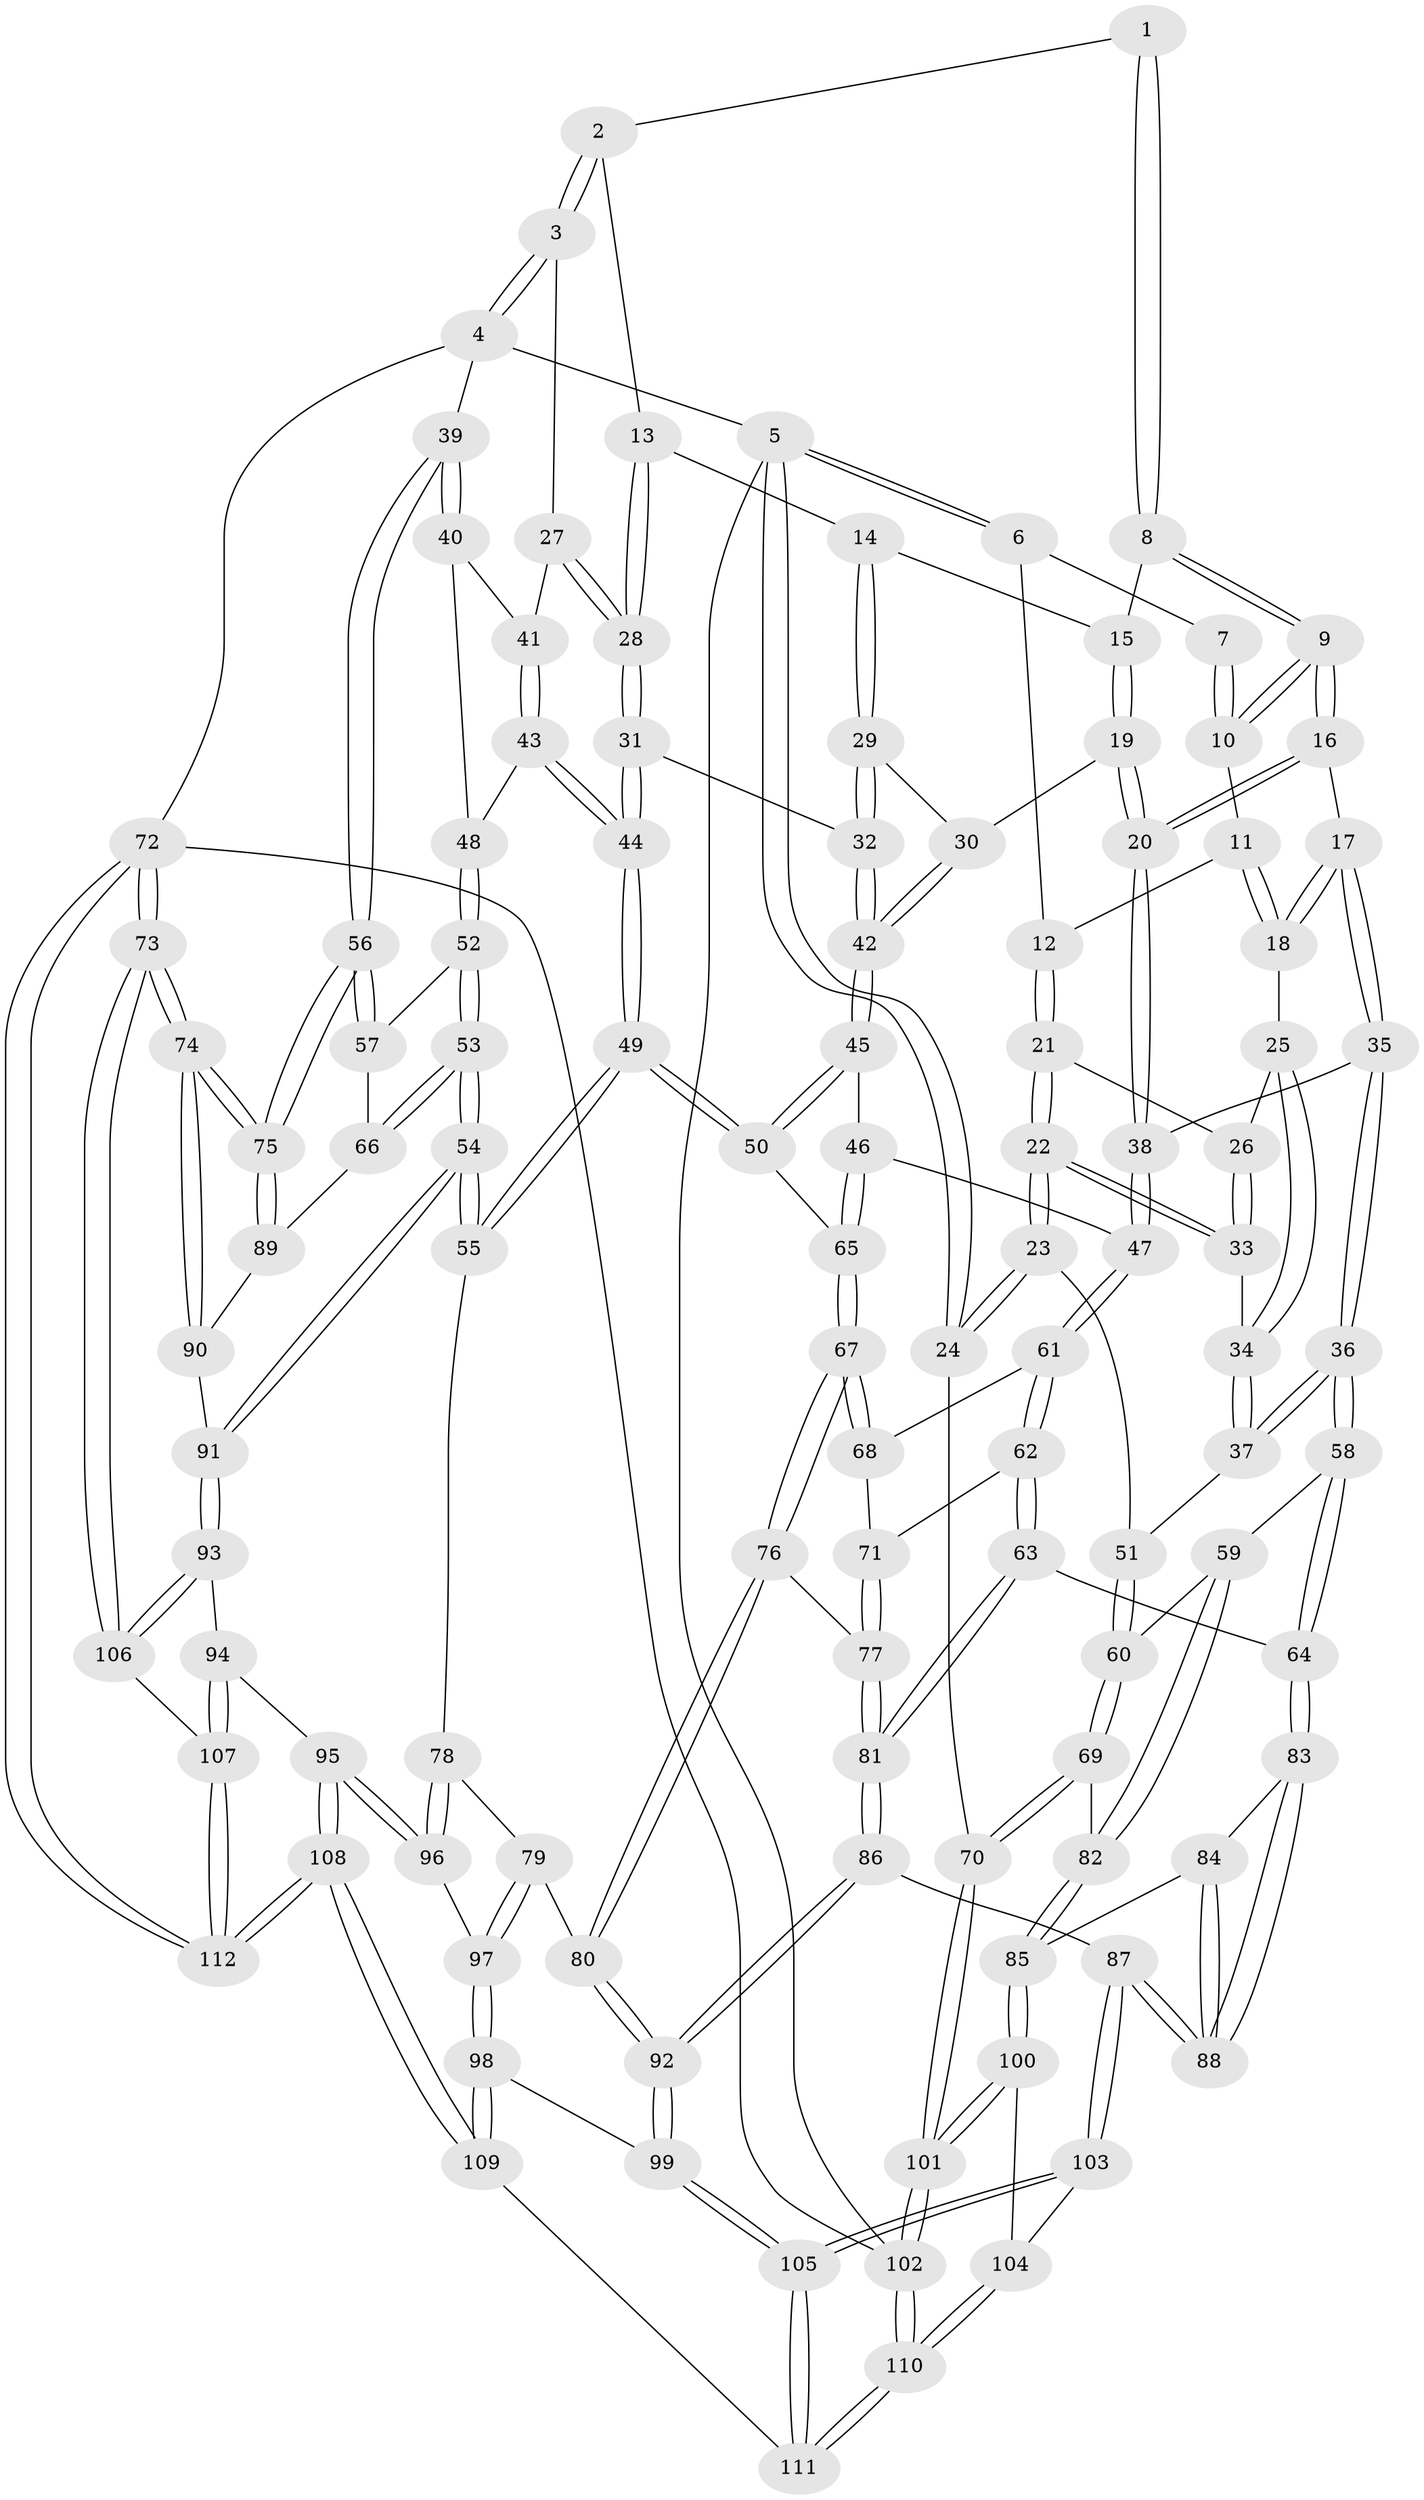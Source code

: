 // coarse degree distribution, {4: 0.3382352941176471, 3: 0.6470588235294118, 2: 0.014705882352941176}
// Generated by graph-tools (version 1.1) at 2025/38/03/04/25 23:38:22]
// undirected, 112 vertices, 277 edges
graph export_dot {
  node [color=gray90,style=filled];
  1 [pos="+0.5483878396534706+0"];
  2 [pos="+0.8186689067619972+0"];
  3 [pos="+1+0"];
  4 [pos="+1+0"];
  5 [pos="+0+0"];
  6 [pos="+0.09093467110601029+0"];
  7 [pos="+0.18199934124509073+0"];
  8 [pos="+0.4755207349990704+0.12228279397908164"];
  9 [pos="+0.4069651914039336+0.15147283017042734"];
  10 [pos="+0.32451800782461604+0.09492051711601952"];
  11 [pos="+0.2597799301918119+0.1628651830400311"];
  12 [pos="+0.14335953519796116+0.13938838144610433"];
  13 [pos="+0.6494118233086108+0.18491445088433725"];
  14 [pos="+0.6052662805503183+0.2007681770911067"];
  15 [pos="+0.5000537176578372+0.1514811065236603"];
  16 [pos="+0.3550816528440446+0.24869087700759407"];
  17 [pos="+0.33201369171122674+0.2562390482317899"];
  18 [pos="+0.32842124591973837+0.2550054629248442"];
  19 [pos="+0.48710068202185003+0.3151186167335643"];
  20 [pos="+0.4656503309160894+0.3271018604024056"];
  21 [pos="+0.13735378882595342+0.15740997064705944"];
  22 [pos="+0+0.2958010288946682"];
  23 [pos="+0+0.3159807971944787"];
  24 [pos="+0+0.3218696232208485"];
  25 [pos="+0.2003999176970113+0.2736768578658239"];
  26 [pos="+0.14878646671436+0.18980346432224524"];
  27 [pos="+0.8889660871784072+0.2075727990924619"];
  28 [pos="+0.7493714094493664+0.29669332300714574"];
  29 [pos="+0.6040024246079136+0.2050522901229294"];
  30 [pos="+0.4923017219511432+0.314921040496426"];
  31 [pos="+0.7486625017362248+0.2984610035609976"];
  32 [pos="+0.6079913997073794+0.34283125031169925"];
  33 [pos="+0.09111074034195585+0.3117623335459482"];
  34 [pos="+0.1745029101294362+0.3592709255239681"];
  35 [pos="+0.3021134925383428+0.3946040552270063"];
  36 [pos="+0.22224080895889414+0.44016000145073564"];
  37 [pos="+0.18614710511224408+0.413749945903013"];
  38 [pos="+0.44086946027963503+0.429801778449398"];
  39 [pos="+1+0.331475338652917"];
  40 [pos="+0.9981257036685489+0.3656512653550821"];
  41 [pos="+0.9076143246920921+0.33421518038856957"];
  42 [pos="+0.6061878793640398+0.3447543098498945"];
  43 [pos="+0.8925482621094342+0.4031770492057526"];
  44 [pos="+0.7742636345079438+0.45546519844439814"];
  45 [pos="+0.6102279098258817+0.42182682156997287"];
  46 [pos="+0.46539115098414385+0.45432142128667685"];
  47 [pos="+0.4504748899919994+0.4520025966700455"];
  48 [pos="+0.932962704289849+0.4300082629514619"];
  49 [pos="+0.7453281526143629+0.5208882085391235"];
  50 [pos="+0.6930881627748304+0.5136077637841711"];
  51 [pos="+0.1600629974348079+0.4198469722929733"];
  52 [pos="+0.946786409934658+0.4471587643593919"];
  53 [pos="+0.8297397907625101+0.6076444825151485"];
  54 [pos="+0.8135676858416141+0.6098852354529761"];
  55 [pos="+0.7962956875504437+0.6000481190989393"];
  56 [pos="+1+0.49427996173971833"];
  57 [pos="+1+0.4797356047617478"];
  58 [pos="+0.23887102592408369+0.5381081973040786"];
  59 [pos="+0.22657736482794252+0.5462309864770833"];
  60 [pos="+0.010551859006144873+0.5262784345517967"];
  61 [pos="+0.426702799480085+0.5102114973223233"];
  62 [pos="+0.39931429838555105+0.5533671601347094"];
  63 [pos="+0.37596202388521544+0.5684609824507887"];
  64 [pos="+0.29899347922112884+0.5775016984200861"];
  65 [pos="+0.598852853644846+0.5630200192176458"];
  66 [pos="+0.8589776216171368+0.6085038122048217"];
  67 [pos="+0.5955511858709437+0.567322764352486"];
  68 [pos="+0.5165871250181785+0.5616654650680051"];
  69 [pos="+0+0.5574947017810569"];
  70 [pos="+0+0.5380742563704589"];
  71 [pos="+0.47826909828526337+0.6072157949979553"];
  72 [pos="+1+1"];
  73 [pos="+1+1"];
  74 [pos="+1+0.7736012944044581"];
  75 [pos="+1+0.6840598596292193"];
  76 [pos="+0.5527320716851648+0.6639011138886702"];
  77 [pos="+0.5333255641010393+0.6649867250934407"];
  78 [pos="+0.7417243028374332+0.6486615510696525"];
  79 [pos="+0.6281747479570581+0.708595288467564"];
  80 [pos="+0.5674009577799279+0.6797619582414821"];
  81 [pos="+0.4350629320233546+0.7269072015748159"];
  82 [pos="+0.1102085962966888+0.6723651543915211"];
  83 [pos="+0.29365672154631295+0.6465338106162392"];
  84 [pos="+0.17497960091104695+0.7106167523850299"];
  85 [pos="+0.12362561017539049+0.7164721439277354"];
  86 [pos="+0.431653594407424+0.7335636039900322"];
  87 [pos="+0.3312472234099107+0.768896875670789"];
  88 [pos="+0.3190320194776243+0.7479088180130554"];
  89 [pos="+0.9776953173406979+0.6414350095238732"];
  90 [pos="+0.8989386639649368+0.8000836099775263"];
  91 [pos="+0.84753207122646+0.8095061104511475"];
  92 [pos="+0.529221530331559+0.8690104047989643"];
  93 [pos="+0.8428514799659254+0.8181366328739528"];
  94 [pos="+0.8354706271451654+0.8239005282209585"];
  95 [pos="+0.7132171607159953+0.8634454989211312"];
  96 [pos="+0.6865768237344094+0.8547897218650274"];
  97 [pos="+0.662180813449871+0.8521307527862382"];
  98 [pos="+0.613149428550739+0.8720897639351023"];
  99 [pos="+0.5304597876435728+0.8723416653951044"];
  100 [pos="+0.11104187770617555+0.8126369244888205"];
  101 [pos="+0+1"];
  102 [pos="+0+1"];
  103 [pos="+0.31352018461914827+0.8149920343632601"];
  104 [pos="+0.20910436069655405+0.8608520476559148"];
  105 [pos="+0.44044341751550575+0.9659321913495672"];
  106 [pos="+0.9171832844161709+0.8971256007154197"];
  107 [pos="+0.8499552176813524+1"];
  108 [pos="+0.809281360519481+1"];
  109 [pos="+0.6555717046650745+1"];
  110 [pos="+0.26162154481005423+1"];
  111 [pos="+0.391334925434852+1"];
  112 [pos="+0.836316103895622+1"];
  1 -- 2;
  1 -- 8;
  1 -- 8;
  2 -- 3;
  2 -- 3;
  2 -- 13;
  3 -- 4;
  3 -- 4;
  3 -- 27;
  4 -- 5;
  4 -- 39;
  4 -- 72;
  5 -- 6;
  5 -- 6;
  5 -- 24;
  5 -- 24;
  5 -- 102;
  6 -- 7;
  6 -- 12;
  7 -- 10;
  7 -- 10;
  8 -- 9;
  8 -- 9;
  8 -- 15;
  9 -- 10;
  9 -- 10;
  9 -- 16;
  9 -- 16;
  10 -- 11;
  11 -- 12;
  11 -- 18;
  11 -- 18;
  12 -- 21;
  12 -- 21;
  13 -- 14;
  13 -- 28;
  13 -- 28;
  14 -- 15;
  14 -- 29;
  14 -- 29;
  15 -- 19;
  15 -- 19;
  16 -- 17;
  16 -- 20;
  16 -- 20;
  17 -- 18;
  17 -- 18;
  17 -- 35;
  17 -- 35;
  18 -- 25;
  19 -- 20;
  19 -- 20;
  19 -- 30;
  20 -- 38;
  20 -- 38;
  21 -- 22;
  21 -- 22;
  21 -- 26;
  22 -- 23;
  22 -- 23;
  22 -- 33;
  22 -- 33;
  23 -- 24;
  23 -- 24;
  23 -- 51;
  24 -- 70;
  25 -- 26;
  25 -- 34;
  25 -- 34;
  26 -- 33;
  26 -- 33;
  27 -- 28;
  27 -- 28;
  27 -- 41;
  28 -- 31;
  28 -- 31;
  29 -- 30;
  29 -- 32;
  29 -- 32;
  30 -- 42;
  30 -- 42;
  31 -- 32;
  31 -- 44;
  31 -- 44;
  32 -- 42;
  32 -- 42;
  33 -- 34;
  34 -- 37;
  34 -- 37;
  35 -- 36;
  35 -- 36;
  35 -- 38;
  36 -- 37;
  36 -- 37;
  36 -- 58;
  36 -- 58;
  37 -- 51;
  38 -- 47;
  38 -- 47;
  39 -- 40;
  39 -- 40;
  39 -- 56;
  39 -- 56;
  40 -- 41;
  40 -- 48;
  41 -- 43;
  41 -- 43;
  42 -- 45;
  42 -- 45;
  43 -- 44;
  43 -- 44;
  43 -- 48;
  44 -- 49;
  44 -- 49;
  45 -- 46;
  45 -- 50;
  45 -- 50;
  46 -- 47;
  46 -- 65;
  46 -- 65;
  47 -- 61;
  47 -- 61;
  48 -- 52;
  48 -- 52;
  49 -- 50;
  49 -- 50;
  49 -- 55;
  49 -- 55;
  50 -- 65;
  51 -- 60;
  51 -- 60;
  52 -- 53;
  52 -- 53;
  52 -- 57;
  53 -- 54;
  53 -- 54;
  53 -- 66;
  53 -- 66;
  54 -- 55;
  54 -- 55;
  54 -- 91;
  54 -- 91;
  55 -- 78;
  56 -- 57;
  56 -- 57;
  56 -- 75;
  56 -- 75;
  57 -- 66;
  58 -- 59;
  58 -- 64;
  58 -- 64;
  59 -- 60;
  59 -- 82;
  59 -- 82;
  60 -- 69;
  60 -- 69;
  61 -- 62;
  61 -- 62;
  61 -- 68;
  62 -- 63;
  62 -- 63;
  62 -- 71;
  63 -- 64;
  63 -- 81;
  63 -- 81;
  64 -- 83;
  64 -- 83;
  65 -- 67;
  65 -- 67;
  66 -- 89;
  67 -- 68;
  67 -- 68;
  67 -- 76;
  67 -- 76;
  68 -- 71;
  69 -- 70;
  69 -- 70;
  69 -- 82;
  70 -- 101;
  70 -- 101;
  71 -- 77;
  71 -- 77;
  72 -- 73;
  72 -- 73;
  72 -- 112;
  72 -- 112;
  72 -- 102;
  73 -- 74;
  73 -- 74;
  73 -- 106;
  73 -- 106;
  74 -- 75;
  74 -- 75;
  74 -- 90;
  74 -- 90;
  75 -- 89;
  75 -- 89;
  76 -- 77;
  76 -- 80;
  76 -- 80;
  77 -- 81;
  77 -- 81;
  78 -- 79;
  78 -- 96;
  78 -- 96;
  79 -- 80;
  79 -- 97;
  79 -- 97;
  80 -- 92;
  80 -- 92;
  81 -- 86;
  81 -- 86;
  82 -- 85;
  82 -- 85;
  83 -- 84;
  83 -- 88;
  83 -- 88;
  84 -- 85;
  84 -- 88;
  84 -- 88;
  85 -- 100;
  85 -- 100;
  86 -- 87;
  86 -- 92;
  86 -- 92;
  87 -- 88;
  87 -- 88;
  87 -- 103;
  87 -- 103;
  89 -- 90;
  90 -- 91;
  91 -- 93;
  91 -- 93;
  92 -- 99;
  92 -- 99;
  93 -- 94;
  93 -- 106;
  93 -- 106;
  94 -- 95;
  94 -- 107;
  94 -- 107;
  95 -- 96;
  95 -- 96;
  95 -- 108;
  95 -- 108;
  96 -- 97;
  97 -- 98;
  97 -- 98;
  98 -- 99;
  98 -- 109;
  98 -- 109;
  99 -- 105;
  99 -- 105;
  100 -- 101;
  100 -- 101;
  100 -- 104;
  101 -- 102;
  101 -- 102;
  102 -- 110;
  102 -- 110;
  103 -- 104;
  103 -- 105;
  103 -- 105;
  104 -- 110;
  104 -- 110;
  105 -- 111;
  105 -- 111;
  106 -- 107;
  107 -- 112;
  107 -- 112;
  108 -- 109;
  108 -- 109;
  108 -- 112;
  108 -- 112;
  109 -- 111;
  110 -- 111;
  110 -- 111;
}
